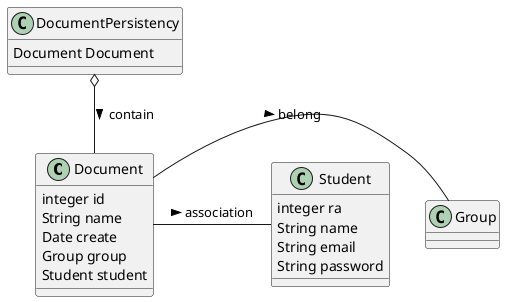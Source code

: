 @startuml
Class Document {
 integer id
 String name
 Date create
 Group group
 Student student
}
Class DocumentPersistency {
 Document Document
}
Class Student{
 integer ra
 String name
 String email
 String password
}
Document - Group: belong >
DocumentPersistency o-- Document: contain >
Document - Student: association >
@enduml
